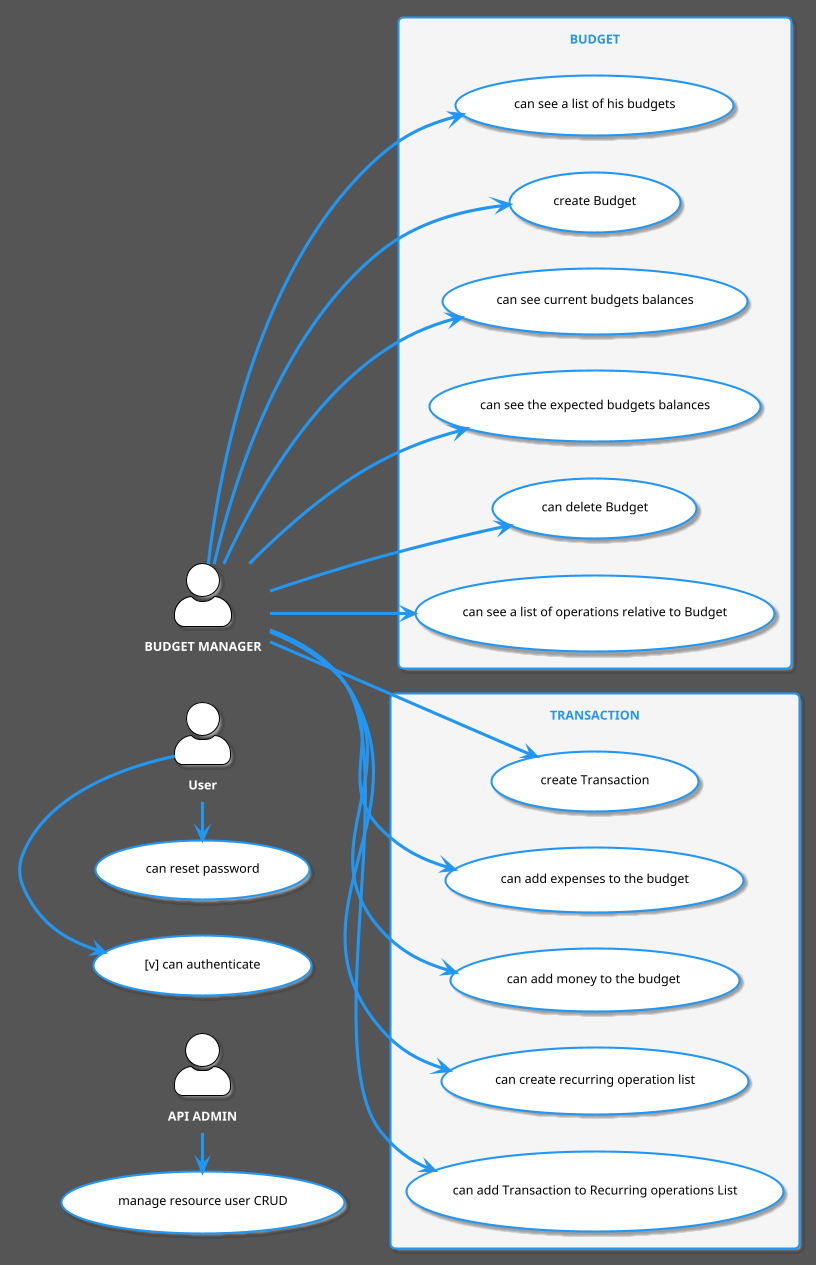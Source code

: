 @startuml
!theme materia
skinparam actorStyle awesome
skinparam roundcorner 10
skinparam BackgroundColor #555555
skinparam usecase{
    BackgroundColor white
    FontColor black
}
skinparam Actor{
    BackgroundColor white
    BorderColor black
    FontColor white
    FontStyle bold
}
skinparam rectangle{
    BackgroundColor WhiteSmoke
}
left to right direction
'----------------------------------------------

actor :User: as U
actor :API ADMIN: as ADM
actor :BUDGET MANAGER: as BM

ADM -> (manage resource user CRUD)

U -> ([v] can authenticate)
U -> (can reset password)



rectangle BUDGET{
    BM --> (can see a list of his budgets)
    BM --> (create Budget)
    BM --> (can see current budgets balances)
    BM --> (can see the expected budgets balances)
    BM --> (can delete Budget)
    BM --> (can see a list of operations relative to Budget)
}
rectangle TRANSACTION{
 BM --> (create Transaction)
 BM --> (can add expenses to the budget)
 BM --> (can add money to the budget )
 BM --> (can create recurring operation list)
 BM --> (can add Transaction to Recurring operations List)
}


@enduml
